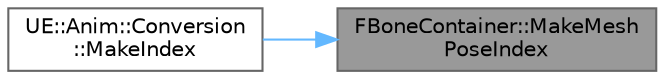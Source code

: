 digraph "FBoneContainer::MakeMeshPoseIndex"
{
 // INTERACTIVE_SVG=YES
 // LATEX_PDF_SIZE
  bgcolor="transparent";
  edge [fontname=Helvetica,fontsize=10,labelfontname=Helvetica,labelfontsize=10];
  node [fontname=Helvetica,fontsize=10,shape=box,height=0.2,width=0.4];
  rankdir="RL";
  Node1 [id="Node000001",label="FBoneContainer::MakeMesh\lPoseIndex",height=0.2,width=0.4,color="gray40", fillcolor="grey60", style="filled", fontcolor="black",tooltip=" "];
  Node1 -> Node2 [id="edge1_Node000001_Node000002",dir="back",color="steelblue1",style="solid",tooltip=" "];
  Node2 [id="Node000002",label="UE::Anim::Conversion\l::MakeIndex",height=0.2,width=0.4,color="grey40", fillcolor="white", style="filled",URL="$db/d2a/namespaceUE_1_1Anim_1_1Conversion.html#acf05a0670c5ed7094ea30bc2a50fdad4",tooltip=" "];
}
